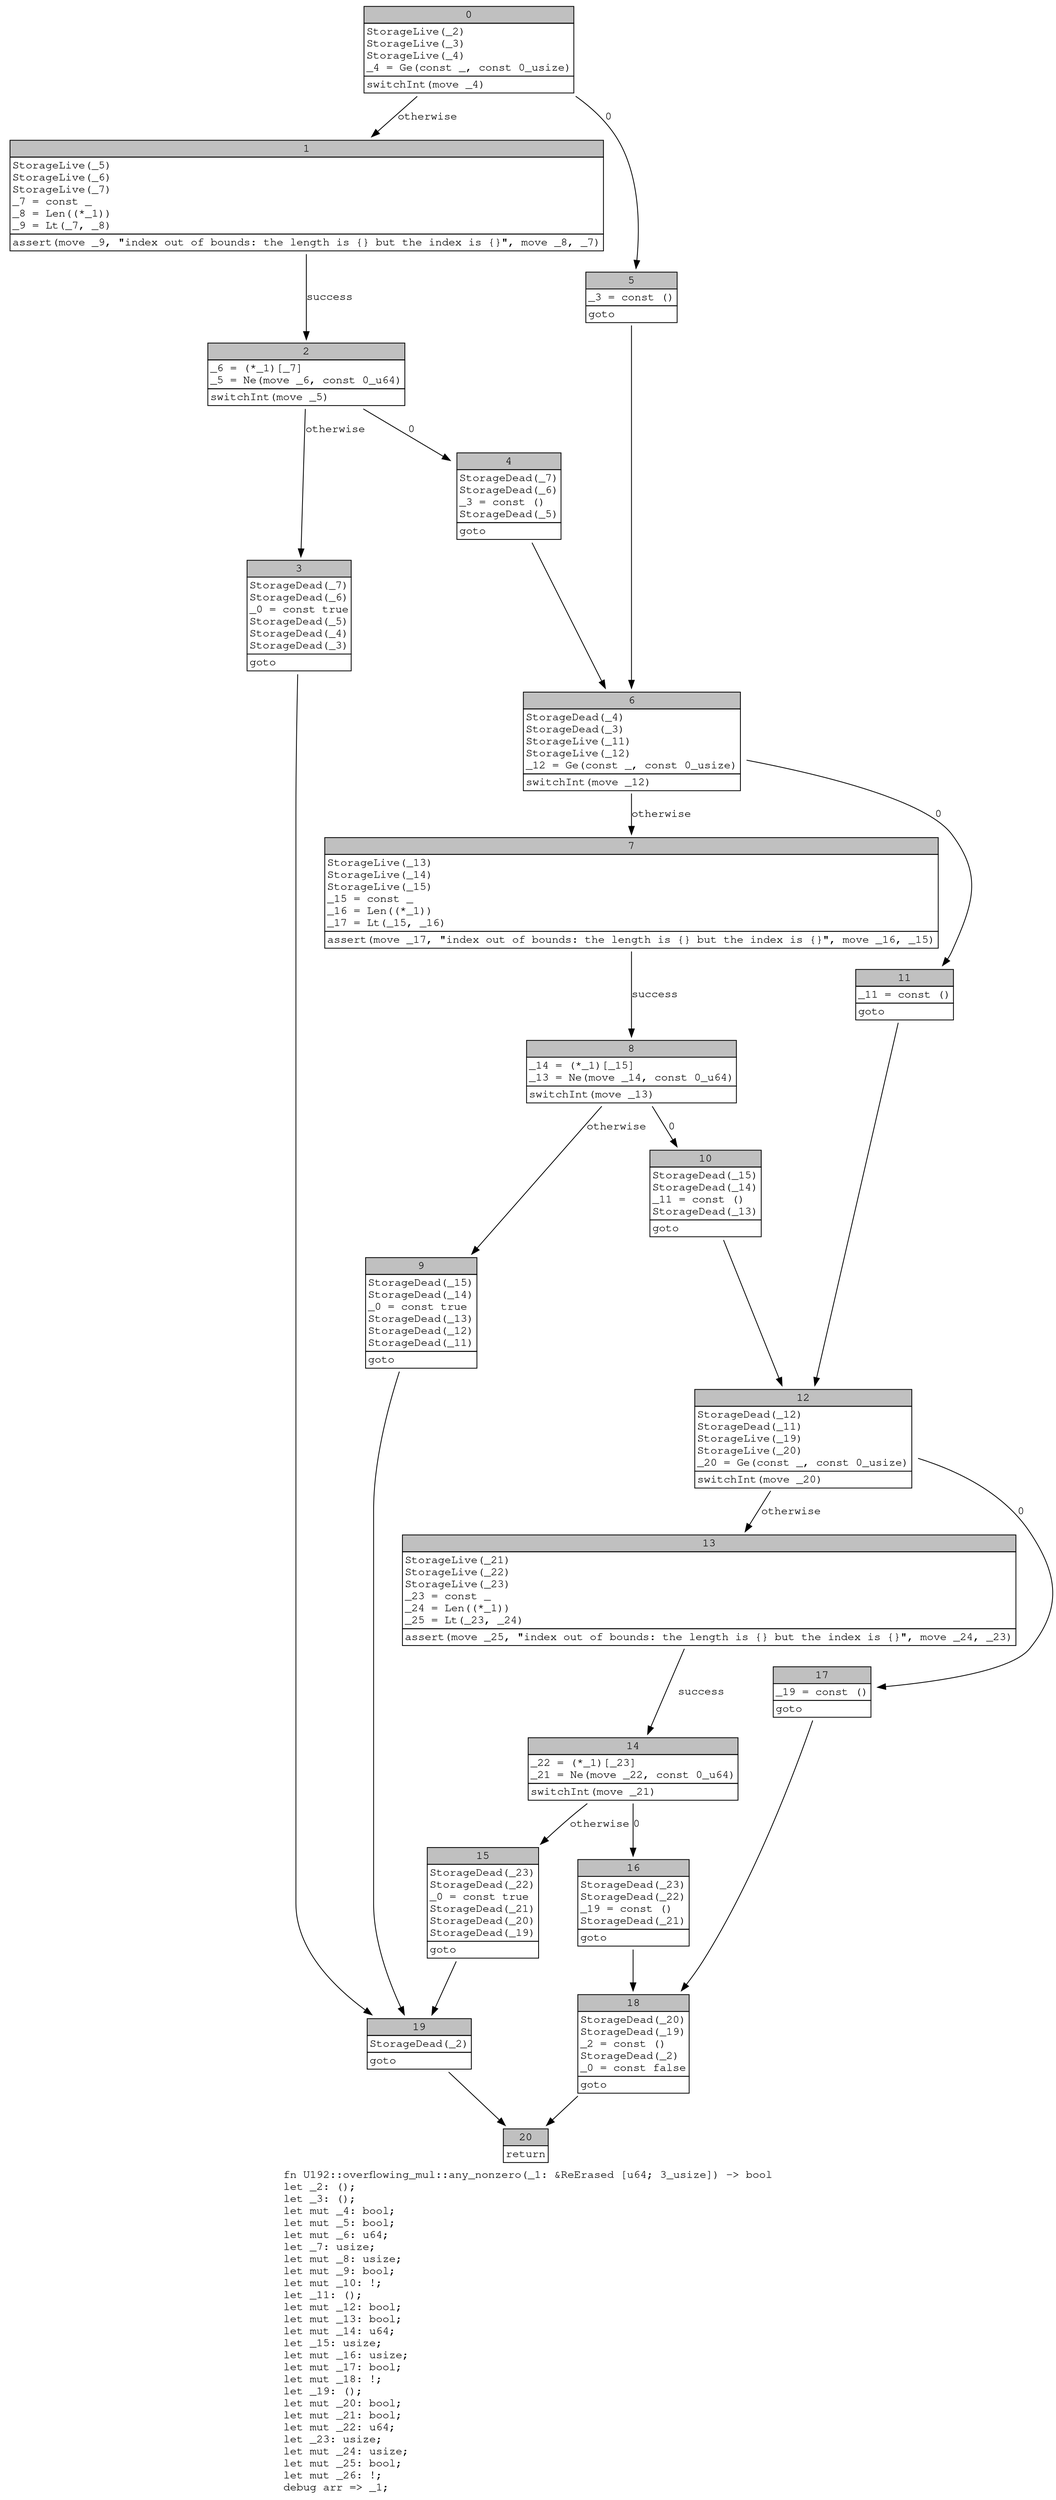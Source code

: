 digraph Mir_0_14720 {
    graph [fontname="Courier, monospace"];
    node [fontname="Courier, monospace"];
    edge [fontname="Courier, monospace"];
    label=<fn U192::overflowing_mul::any_nonzero(_1: &amp;ReErased [u64; 3_usize]) -&gt; bool<br align="left"/>let _2: ();<br align="left"/>let _3: ();<br align="left"/>let mut _4: bool;<br align="left"/>let mut _5: bool;<br align="left"/>let mut _6: u64;<br align="left"/>let _7: usize;<br align="left"/>let mut _8: usize;<br align="left"/>let mut _9: bool;<br align="left"/>let mut _10: !;<br align="left"/>let _11: ();<br align="left"/>let mut _12: bool;<br align="left"/>let mut _13: bool;<br align="left"/>let mut _14: u64;<br align="left"/>let _15: usize;<br align="left"/>let mut _16: usize;<br align="left"/>let mut _17: bool;<br align="left"/>let mut _18: !;<br align="left"/>let _19: ();<br align="left"/>let mut _20: bool;<br align="left"/>let mut _21: bool;<br align="left"/>let mut _22: u64;<br align="left"/>let _23: usize;<br align="left"/>let mut _24: usize;<br align="left"/>let mut _25: bool;<br align="left"/>let mut _26: !;<br align="left"/>debug arr =&gt; _1;<br align="left"/>>;
    bb0__0_14720 [shape="none", label=<<table border="0" cellborder="1" cellspacing="0"><tr><td bgcolor="gray" align="center" colspan="1">0</td></tr><tr><td align="left" balign="left">StorageLive(_2)<br/>StorageLive(_3)<br/>StorageLive(_4)<br/>_4 = Ge(const _, const 0_usize)<br/></td></tr><tr><td align="left">switchInt(move _4)</td></tr></table>>];
    bb1__0_14720 [shape="none", label=<<table border="0" cellborder="1" cellspacing="0"><tr><td bgcolor="gray" align="center" colspan="1">1</td></tr><tr><td align="left" balign="left">StorageLive(_5)<br/>StorageLive(_6)<br/>StorageLive(_7)<br/>_7 = const _<br/>_8 = Len((*_1))<br/>_9 = Lt(_7, _8)<br/></td></tr><tr><td align="left">assert(move _9, &quot;index out of bounds: the length is {} but the index is {}&quot;, move _8, _7)</td></tr></table>>];
    bb2__0_14720 [shape="none", label=<<table border="0" cellborder="1" cellspacing="0"><tr><td bgcolor="gray" align="center" colspan="1">2</td></tr><tr><td align="left" balign="left">_6 = (*_1)[_7]<br/>_5 = Ne(move _6, const 0_u64)<br/></td></tr><tr><td align="left">switchInt(move _5)</td></tr></table>>];
    bb3__0_14720 [shape="none", label=<<table border="0" cellborder="1" cellspacing="0"><tr><td bgcolor="gray" align="center" colspan="1">3</td></tr><tr><td align="left" balign="left">StorageDead(_7)<br/>StorageDead(_6)<br/>_0 = const true<br/>StorageDead(_5)<br/>StorageDead(_4)<br/>StorageDead(_3)<br/></td></tr><tr><td align="left">goto</td></tr></table>>];
    bb4__0_14720 [shape="none", label=<<table border="0" cellborder="1" cellspacing="0"><tr><td bgcolor="gray" align="center" colspan="1">4</td></tr><tr><td align="left" balign="left">StorageDead(_7)<br/>StorageDead(_6)<br/>_3 = const ()<br/>StorageDead(_5)<br/></td></tr><tr><td align="left">goto</td></tr></table>>];
    bb5__0_14720 [shape="none", label=<<table border="0" cellborder="1" cellspacing="0"><tr><td bgcolor="gray" align="center" colspan="1">5</td></tr><tr><td align="left" balign="left">_3 = const ()<br/></td></tr><tr><td align="left">goto</td></tr></table>>];
    bb6__0_14720 [shape="none", label=<<table border="0" cellborder="1" cellspacing="0"><tr><td bgcolor="gray" align="center" colspan="1">6</td></tr><tr><td align="left" balign="left">StorageDead(_4)<br/>StorageDead(_3)<br/>StorageLive(_11)<br/>StorageLive(_12)<br/>_12 = Ge(const _, const 0_usize)<br/></td></tr><tr><td align="left">switchInt(move _12)</td></tr></table>>];
    bb7__0_14720 [shape="none", label=<<table border="0" cellborder="1" cellspacing="0"><tr><td bgcolor="gray" align="center" colspan="1">7</td></tr><tr><td align="left" balign="left">StorageLive(_13)<br/>StorageLive(_14)<br/>StorageLive(_15)<br/>_15 = const _<br/>_16 = Len((*_1))<br/>_17 = Lt(_15, _16)<br/></td></tr><tr><td align="left">assert(move _17, &quot;index out of bounds: the length is {} but the index is {}&quot;, move _16, _15)</td></tr></table>>];
    bb8__0_14720 [shape="none", label=<<table border="0" cellborder="1" cellspacing="0"><tr><td bgcolor="gray" align="center" colspan="1">8</td></tr><tr><td align="left" balign="left">_14 = (*_1)[_15]<br/>_13 = Ne(move _14, const 0_u64)<br/></td></tr><tr><td align="left">switchInt(move _13)</td></tr></table>>];
    bb9__0_14720 [shape="none", label=<<table border="0" cellborder="1" cellspacing="0"><tr><td bgcolor="gray" align="center" colspan="1">9</td></tr><tr><td align="left" balign="left">StorageDead(_15)<br/>StorageDead(_14)<br/>_0 = const true<br/>StorageDead(_13)<br/>StorageDead(_12)<br/>StorageDead(_11)<br/></td></tr><tr><td align="left">goto</td></tr></table>>];
    bb10__0_14720 [shape="none", label=<<table border="0" cellborder="1" cellspacing="0"><tr><td bgcolor="gray" align="center" colspan="1">10</td></tr><tr><td align="left" balign="left">StorageDead(_15)<br/>StorageDead(_14)<br/>_11 = const ()<br/>StorageDead(_13)<br/></td></tr><tr><td align="left">goto</td></tr></table>>];
    bb11__0_14720 [shape="none", label=<<table border="0" cellborder="1" cellspacing="0"><tr><td bgcolor="gray" align="center" colspan="1">11</td></tr><tr><td align="left" balign="left">_11 = const ()<br/></td></tr><tr><td align="left">goto</td></tr></table>>];
    bb12__0_14720 [shape="none", label=<<table border="0" cellborder="1" cellspacing="0"><tr><td bgcolor="gray" align="center" colspan="1">12</td></tr><tr><td align="left" balign="left">StorageDead(_12)<br/>StorageDead(_11)<br/>StorageLive(_19)<br/>StorageLive(_20)<br/>_20 = Ge(const _, const 0_usize)<br/></td></tr><tr><td align="left">switchInt(move _20)</td></tr></table>>];
    bb13__0_14720 [shape="none", label=<<table border="0" cellborder="1" cellspacing="0"><tr><td bgcolor="gray" align="center" colspan="1">13</td></tr><tr><td align="left" balign="left">StorageLive(_21)<br/>StorageLive(_22)<br/>StorageLive(_23)<br/>_23 = const _<br/>_24 = Len((*_1))<br/>_25 = Lt(_23, _24)<br/></td></tr><tr><td align="left">assert(move _25, &quot;index out of bounds: the length is {} but the index is {}&quot;, move _24, _23)</td></tr></table>>];
    bb14__0_14720 [shape="none", label=<<table border="0" cellborder="1" cellspacing="0"><tr><td bgcolor="gray" align="center" colspan="1">14</td></tr><tr><td align="left" balign="left">_22 = (*_1)[_23]<br/>_21 = Ne(move _22, const 0_u64)<br/></td></tr><tr><td align="left">switchInt(move _21)</td></tr></table>>];
    bb15__0_14720 [shape="none", label=<<table border="0" cellborder="1" cellspacing="0"><tr><td bgcolor="gray" align="center" colspan="1">15</td></tr><tr><td align="left" balign="left">StorageDead(_23)<br/>StorageDead(_22)<br/>_0 = const true<br/>StorageDead(_21)<br/>StorageDead(_20)<br/>StorageDead(_19)<br/></td></tr><tr><td align="left">goto</td></tr></table>>];
    bb16__0_14720 [shape="none", label=<<table border="0" cellborder="1" cellspacing="0"><tr><td bgcolor="gray" align="center" colspan="1">16</td></tr><tr><td align="left" balign="left">StorageDead(_23)<br/>StorageDead(_22)<br/>_19 = const ()<br/>StorageDead(_21)<br/></td></tr><tr><td align="left">goto</td></tr></table>>];
    bb17__0_14720 [shape="none", label=<<table border="0" cellborder="1" cellspacing="0"><tr><td bgcolor="gray" align="center" colspan="1">17</td></tr><tr><td align="left" balign="left">_19 = const ()<br/></td></tr><tr><td align="left">goto</td></tr></table>>];
    bb18__0_14720 [shape="none", label=<<table border="0" cellborder="1" cellspacing="0"><tr><td bgcolor="gray" align="center" colspan="1">18</td></tr><tr><td align="left" balign="left">StorageDead(_20)<br/>StorageDead(_19)<br/>_2 = const ()<br/>StorageDead(_2)<br/>_0 = const false<br/></td></tr><tr><td align="left">goto</td></tr></table>>];
    bb19__0_14720 [shape="none", label=<<table border="0" cellborder="1" cellspacing="0"><tr><td bgcolor="gray" align="center" colspan="1">19</td></tr><tr><td align="left" balign="left">StorageDead(_2)<br/></td></tr><tr><td align="left">goto</td></tr></table>>];
    bb20__0_14720 [shape="none", label=<<table border="0" cellborder="1" cellspacing="0"><tr><td bgcolor="gray" align="center" colspan="1">20</td></tr><tr><td align="left">return</td></tr></table>>];
    bb0__0_14720 -> bb5__0_14720 [label="0"];
    bb0__0_14720 -> bb1__0_14720 [label="otherwise"];
    bb1__0_14720 -> bb2__0_14720 [label="success"];
    bb2__0_14720 -> bb4__0_14720 [label="0"];
    bb2__0_14720 -> bb3__0_14720 [label="otherwise"];
    bb3__0_14720 -> bb19__0_14720 [label=""];
    bb4__0_14720 -> bb6__0_14720 [label=""];
    bb5__0_14720 -> bb6__0_14720 [label=""];
    bb6__0_14720 -> bb11__0_14720 [label="0"];
    bb6__0_14720 -> bb7__0_14720 [label="otherwise"];
    bb7__0_14720 -> bb8__0_14720 [label="success"];
    bb8__0_14720 -> bb10__0_14720 [label="0"];
    bb8__0_14720 -> bb9__0_14720 [label="otherwise"];
    bb9__0_14720 -> bb19__0_14720 [label=""];
    bb10__0_14720 -> bb12__0_14720 [label=""];
    bb11__0_14720 -> bb12__0_14720 [label=""];
    bb12__0_14720 -> bb17__0_14720 [label="0"];
    bb12__0_14720 -> bb13__0_14720 [label="otherwise"];
    bb13__0_14720 -> bb14__0_14720 [label="success"];
    bb14__0_14720 -> bb16__0_14720 [label="0"];
    bb14__0_14720 -> bb15__0_14720 [label="otherwise"];
    bb15__0_14720 -> bb19__0_14720 [label=""];
    bb16__0_14720 -> bb18__0_14720 [label=""];
    bb17__0_14720 -> bb18__0_14720 [label=""];
    bb18__0_14720 -> bb20__0_14720 [label=""];
    bb19__0_14720 -> bb20__0_14720 [label=""];
}
